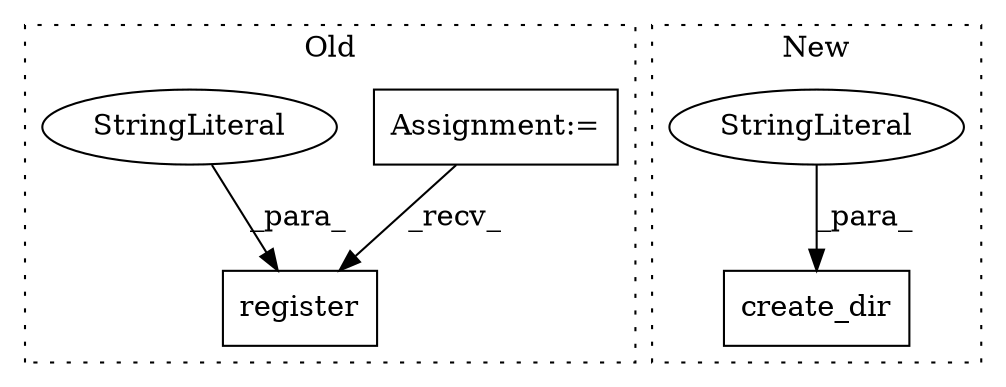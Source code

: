 digraph G {
subgraph cluster0 {
1 [label="register" a="32" s="3075,3113" l="9,1" shape="box"];
3 [label="Assignment:=" a="7" s="3048" l="10" shape="box"];
5 [label="StringLiteral" a="45" s="3084" l="13" shape="ellipse"];
label = "Old";
style="dotted";
}
subgraph cluster1 {
2 [label="create_dir" a="32" s="2998,3024" l="11,1" shape="box"];
4 [label="StringLiteral" a="45" s="3009" l="15" shape="ellipse"];
label = "New";
style="dotted";
}
3 -> 1 [label="_recv_"];
4 -> 2 [label="_para_"];
5 -> 1 [label="_para_"];
}